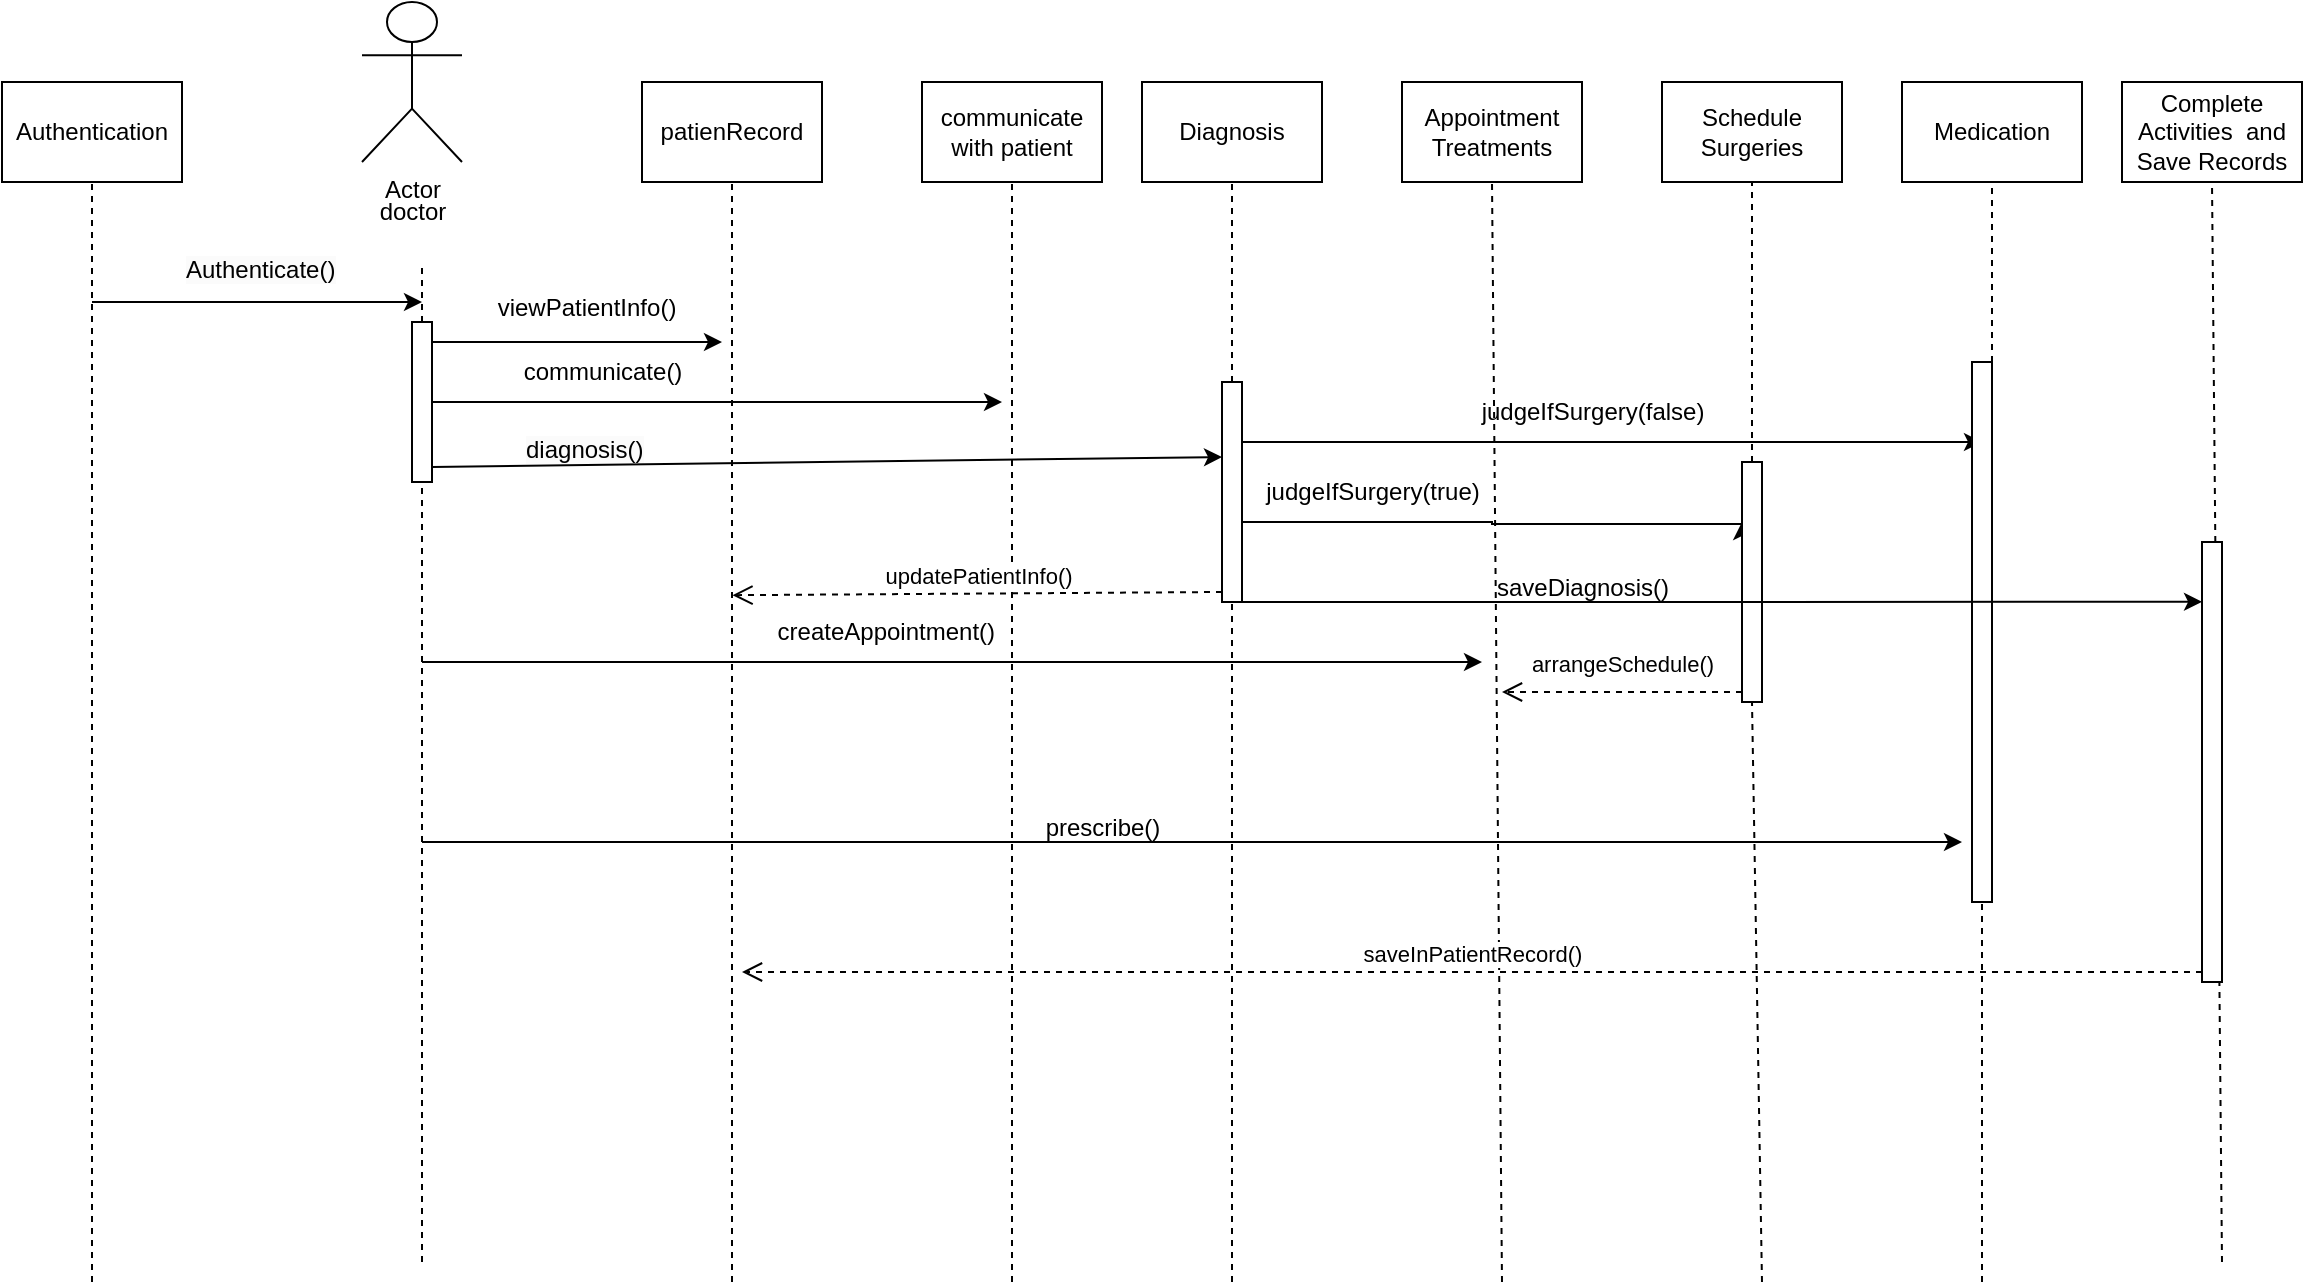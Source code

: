 <mxfile version="22.1.2" type="device">
  <diagram name="Page-1" id="2YBvvXClWsGukQMizWep">
    <mxGraphModel dx="1036" dy="606" grid="1" gridSize="10" guides="1" tooltips="1" connect="1" arrows="1" fold="1" page="1" pageScale="1" pageWidth="1654" pageHeight="2336" math="0" shadow="0">
      <root>
        <mxCell id="0" />
        <mxCell id="1" parent="0" />
        <mxCell id="dkU-PEhgUuoq_WJpzVdR-2" value="Actor" style="shape=umlActor;verticalLabelPosition=bottom;verticalAlign=top;html=1;outlineConnect=0;" vertex="1" parent="1">
          <mxGeometry x="210" y="200" width="50" height="80" as="geometry" />
        </mxCell>
        <mxCell id="dkU-PEhgUuoq_WJpzVdR-7" value="doctor" style="text;html=1;align=center;verticalAlign=middle;resizable=0;points=[];autosize=1;strokeColor=none;fillColor=none;" vertex="1" parent="1">
          <mxGeometry x="205" y="290" width="60" height="30" as="geometry" />
        </mxCell>
        <mxCell id="dkU-PEhgUuoq_WJpzVdR-9" value="Authentication" style="rounded=0;whiteSpace=wrap;html=1;" vertex="1" parent="1">
          <mxGeometry x="30" y="240" width="90" height="50" as="geometry" />
        </mxCell>
        <mxCell id="dkU-PEhgUuoq_WJpzVdR-10" value="" style="endArrow=none;dashed=1;html=1;rounded=0;" edge="1" parent="1" source="dkU-PEhgUuoq_WJpzVdR-58">
          <mxGeometry width="50" height="50" relative="1" as="geometry">
            <mxPoint x="240" y="830" as="sourcePoint" />
            <mxPoint x="240" y="330" as="targetPoint" />
          </mxGeometry>
        </mxCell>
        <mxCell id="dkU-PEhgUuoq_WJpzVdR-11" value="" style="endArrow=none;dashed=1;html=1;rounded=0;entryX=0.5;entryY=1;entryDx=0;entryDy=0;" edge="1" parent="1" target="dkU-PEhgUuoq_WJpzVdR-9">
          <mxGeometry width="50" height="50" relative="1" as="geometry">
            <mxPoint x="75" y="840" as="sourcePoint" />
            <mxPoint x="90" y="410" as="targetPoint" />
          </mxGeometry>
        </mxCell>
        <mxCell id="dkU-PEhgUuoq_WJpzVdR-12" value="" style="endArrow=classic;html=1;rounded=0;" edge="1" parent="1">
          <mxGeometry width="50" height="50" relative="1" as="geometry">
            <mxPoint x="75" y="350" as="sourcePoint" />
            <mxPoint x="240" y="350" as="targetPoint" />
          </mxGeometry>
        </mxCell>
        <mxCell id="dkU-PEhgUuoq_WJpzVdR-16" value="&lt;span style=&quot;color: rgb(0, 0, 0); font-family: Helvetica; font-size: 12px; font-style: normal; font-variant-ligatures: normal; font-variant-caps: normal; font-weight: 400; letter-spacing: normal; orphans: 2; text-align: center; text-indent: 0px; text-transform: none; widows: 2; word-spacing: 0px; -webkit-text-stroke-width: 0px; background-color: rgb(251, 251, 251); text-decoration-thickness: initial; text-decoration-style: initial; text-decoration-color: initial; float: none; display: inline !important;&quot;&gt;Authenticate()&lt;/span&gt;" style="text;whiteSpace=wrap;html=1;" vertex="1" parent="1">
          <mxGeometry x="120" y="320" width="110" height="40" as="geometry" />
        </mxCell>
        <mxCell id="dkU-PEhgUuoq_WJpzVdR-17" value="patienRecord" style="rounded=0;whiteSpace=wrap;html=1;" vertex="1" parent="1">
          <mxGeometry x="350" y="240" width="90" height="50" as="geometry" />
        </mxCell>
        <mxCell id="dkU-PEhgUuoq_WJpzVdR-18" value="" style="endArrow=none;dashed=1;html=1;rounded=0;entryX=0.5;entryY=1;entryDx=0;entryDy=0;" edge="1" parent="1" target="dkU-PEhgUuoq_WJpzVdR-17">
          <mxGeometry width="50" height="50" relative="1" as="geometry">
            <mxPoint x="395" y="840" as="sourcePoint" />
            <mxPoint x="410" y="410" as="targetPoint" />
          </mxGeometry>
        </mxCell>
        <mxCell id="dkU-PEhgUuoq_WJpzVdR-19" value="" style="endArrow=classic;html=1;rounded=0;" edge="1" parent="1">
          <mxGeometry width="50" height="50" relative="1" as="geometry">
            <mxPoint x="240" y="370" as="sourcePoint" />
            <mxPoint x="390" y="370" as="targetPoint" />
          </mxGeometry>
        </mxCell>
        <mxCell id="dkU-PEhgUuoq_WJpzVdR-24" value="Complete Activities&amp;nbsp; and Save Records" style="rounded=0;whiteSpace=wrap;html=1;" vertex="1" parent="1">
          <mxGeometry x="1090" y="240" width="90" height="50" as="geometry" />
        </mxCell>
        <mxCell id="dkU-PEhgUuoq_WJpzVdR-25" value="" style="endArrow=none;dashed=1;html=1;rounded=0;entryX=0.5;entryY=1;entryDx=0;entryDy=0;" edge="1" parent="1" target="dkU-PEhgUuoq_WJpzVdR-24">
          <mxGeometry width="50" height="50" relative="1" as="geometry">
            <mxPoint x="1140" y="830" as="sourcePoint" />
            <mxPoint x="1220" y="410" as="targetPoint" />
          </mxGeometry>
        </mxCell>
        <mxCell id="dkU-PEhgUuoq_WJpzVdR-26" value="" style="endArrow=classic;html=1;rounded=0;" edge="1" parent="1">
          <mxGeometry width="50" height="50" relative="1" as="geometry">
            <mxPoint x="240" y="530" as="sourcePoint" />
            <mxPoint x="770" y="530" as="targetPoint" />
          </mxGeometry>
        </mxCell>
        <mxCell id="dkU-PEhgUuoq_WJpzVdR-27" value="&amp;nbsp;createAppointment()&lt;br style=&quot;border-color: var(--border-color); text-align: left;&quot;&gt;" style="text;html=1;align=center;verticalAlign=middle;resizable=0;points=[];autosize=1;strokeColor=none;fillColor=none;" vertex="1" parent="1">
          <mxGeometry x="400" y="500" width="140" height="30" as="geometry" />
        </mxCell>
        <mxCell id="dkU-PEhgUuoq_WJpzVdR-28" value="" style="endArrow=classic;html=1;rounded=0;" edge="1" parent="1">
          <mxGeometry width="50" height="50" relative="1" as="geometry">
            <mxPoint x="245" y="400" as="sourcePoint" />
            <mxPoint x="530" y="400" as="targetPoint" />
          </mxGeometry>
        </mxCell>
        <mxCell id="dkU-PEhgUuoq_WJpzVdR-30" value="&lt;span style=&quot;border-color: var(--border-color); color: rgb(0, 0, 0); font-family: Helvetica; font-size: 12px; font-style: normal; font-variant-ligatures: normal; font-variant-caps: normal; font-weight: 400; letter-spacing: normal; orphans: 2; text-indent: 0px; text-transform: none; widows: 2; word-spacing: 0px; -webkit-text-stroke-width: 0px; background-color: rgb(251, 251, 251); text-decoration-thickness: initial; text-decoration-style: initial; text-decoration-color: initial; text-align: left;&quot;&gt;diagnosis()&lt;/span&gt;" style="text;whiteSpace=wrap;html=1;" vertex="1" parent="1">
          <mxGeometry x="290" y="410" width="110" height="40" as="geometry" />
        </mxCell>
        <mxCell id="dkU-PEhgUuoq_WJpzVdR-32" value="communicate with patient" style="rounded=0;whiteSpace=wrap;html=1;" vertex="1" parent="1">
          <mxGeometry x="490" y="240" width="90" height="50" as="geometry" />
        </mxCell>
        <mxCell id="dkU-PEhgUuoq_WJpzVdR-33" value="" style="endArrow=none;dashed=1;html=1;rounded=0;entryX=0.5;entryY=1;entryDx=0;entryDy=0;" edge="1" parent="1" target="dkU-PEhgUuoq_WJpzVdR-32">
          <mxGeometry width="50" height="50" relative="1" as="geometry">
            <mxPoint x="535" y="840" as="sourcePoint" />
            <mxPoint x="440" y="355" as="targetPoint" />
          </mxGeometry>
        </mxCell>
        <mxCell id="dkU-PEhgUuoq_WJpzVdR-35" value="communicate()" style="text;html=1;align=center;verticalAlign=middle;resizable=0;points=[];autosize=1;strokeColor=none;fillColor=none;" vertex="1" parent="1">
          <mxGeometry x="280" y="370" width="100" height="30" as="geometry" />
        </mxCell>
        <mxCell id="dkU-PEhgUuoq_WJpzVdR-36" value="" style="endArrow=classic;html=1;rounded=0;entryX=0;entryY=0;entryDx=0;entryDy=5;entryPerimeter=0;" edge="1" parent="1">
          <mxGeometry width="50" height="50" relative="1" as="geometry">
            <mxPoint x="245" y="432.5" as="sourcePoint" />
            <mxPoint x="640" y="427.5" as="targetPoint" />
          </mxGeometry>
        </mxCell>
        <mxCell id="dkU-PEhgUuoq_WJpzVdR-39" value="Schedule Surgeries" style="rounded=0;whiteSpace=wrap;html=1;" vertex="1" parent="1">
          <mxGeometry x="860" y="240" width="90" height="50" as="geometry" />
        </mxCell>
        <mxCell id="dkU-PEhgUuoq_WJpzVdR-40" value="" style="endArrow=none;dashed=1;html=1;rounded=0;entryX=0.5;entryY=1;entryDx=0;entryDy=0;" edge="1" parent="1" target="dkU-PEhgUuoq_WJpzVdR-39" source="dkU-PEhgUuoq_WJpzVdR-67">
          <mxGeometry width="50" height="50" relative="1" as="geometry">
            <mxPoint x="910" y="840" as="sourcePoint" />
            <mxPoint x="1050" y="410" as="targetPoint" />
          </mxGeometry>
        </mxCell>
        <mxCell id="dkU-PEhgUuoq_WJpzVdR-46" value="Diagnosis" style="rounded=0;whiteSpace=wrap;html=1;" vertex="1" parent="1">
          <mxGeometry x="600" y="240" width="90" height="50" as="geometry" />
        </mxCell>
        <mxCell id="dkU-PEhgUuoq_WJpzVdR-47" value="" style="endArrow=none;dashed=1;html=1;rounded=0;entryX=0.5;entryY=1;entryDx=0;entryDy=0;" edge="1" parent="1" target="dkU-PEhgUuoq_WJpzVdR-46">
          <mxGeometry width="50" height="50" relative="1" as="geometry">
            <mxPoint x="645" y="840" as="sourcePoint" />
            <mxPoint x="1065" y="410" as="targetPoint" />
          </mxGeometry>
        </mxCell>
        <mxCell id="dkU-PEhgUuoq_WJpzVdR-21" value="&lt;p style=&quot;border-color: var(--border-color); text-align: left; margin: 0px 0px 0px 4px;&quot;&gt;viewPatientInfo()&lt;/p&gt;&lt;p style=&quot;border-color: var(--border-color); text-align: left; margin: 0px 0px 0px 4px;&quot;&gt;&lt;br&gt;&lt;/p&gt;" style="text;html=1;align=center;verticalAlign=middle;resizable=0;points=[];autosize=1;strokeColor=none;fillColor=none;" vertex="1" parent="1">
          <mxGeometry x="260" y="340" width="120" height="40" as="geometry" />
        </mxCell>
        <mxCell id="dkU-PEhgUuoq_WJpzVdR-54" value="Appointment Treatments" style="rounded=0;whiteSpace=wrap;html=1;" vertex="1" parent="1">
          <mxGeometry x="730" y="240" width="90" height="50" as="geometry" />
        </mxCell>
        <mxCell id="dkU-PEhgUuoq_WJpzVdR-55" value="" style="endArrow=none;dashed=1;html=1;rounded=0;entryX=0.5;entryY=1;entryDx=0;entryDy=0;" edge="1" parent="1" target="dkU-PEhgUuoq_WJpzVdR-54">
          <mxGeometry width="50" height="50" relative="1" as="geometry">
            <mxPoint x="780" y="840" as="sourcePoint" />
            <mxPoint x="760" y="410" as="targetPoint" />
          </mxGeometry>
        </mxCell>
        <mxCell id="dkU-PEhgUuoq_WJpzVdR-57" value="" style="endArrow=none;dashed=1;html=1;rounded=0;" edge="1" parent="1" target="dkU-PEhgUuoq_WJpzVdR-58">
          <mxGeometry width="50" height="50" relative="1" as="geometry">
            <mxPoint x="240" y="830" as="sourcePoint" />
            <mxPoint x="240" y="330" as="targetPoint" />
          </mxGeometry>
        </mxCell>
        <mxCell id="dkU-PEhgUuoq_WJpzVdR-58" value="" style="html=1;points=[[0,0,0,0,5],[0,1,0,0,-5],[1,0,0,0,5],[1,1,0,0,-5]];perimeter=orthogonalPerimeter;outlineConnect=0;targetShapes=umlLifeline;portConstraint=eastwest;newEdgeStyle={&quot;curved&quot;:0,&quot;rounded&quot;:0};" vertex="1" parent="1">
          <mxGeometry x="235" y="360" width="10" height="80" as="geometry" />
        </mxCell>
        <mxCell id="dkU-PEhgUuoq_WJpzVdR-63" style="edgeStyle=orthogonalEdgeStyle;rounded=0;orthogonalLoop=1;jettySize=auto;html=1;curved=0;" edge="1" parent="1" source="dkU-PEhgUuoq_WJpzVdR-59">
          <mxGeometry relative="1" as="geometry">
            <mxPoint x="900" y="460" as="targetPoint" />
            <Array as="points">
              <mxPoint x="775" y="460" />
              <mxPoint x="775" y="461" />
            </Array>
          </mxGeometry>
        </mxCell>
        <mxCell id="dkU-PEhgUuoq_WJpzVdR-59" value="" style="html=1;points=[[0,0,0,0,5],[0,1,0,0,-5],[1,0,0,0,5],[1,1,0,0,-5]];perimeter=orthogonalPerimeter;outlineConnect=0;targetShapes=umlLifeline;portConstraint=eastwest;newEdgeStyle={&quot;curved&quot;:0,&quot;rounded&quot;:0};" vertex="1" parent="1">
          <mxGeometry x="640" y="390" width="10" height="110" as="geometry" />
        </mxCell>
        <mxCell id="dkU-PEhgUuoq_WJpzVdR-61" value="updatePatientInfo()" style="html=1;verticalAlign=bottom;endArrow=open;dashed=1;endSize=8;curved=0;rounded=0;exitX=0;exitY=1;exitDx=0;exitDy=-5;entryX=0.002;entryY=-0.047;entryDx=0;entryDy=0;entryPerimeter=0;" edge="1" source="dkU-PEhgUuoq_WJpzVdR-59" parent="1">
          <mxGeometry x="-0.003" relative="1" as="geometry">
            <mxPoint x="395.24" y="496.59" as="targetPoint" />
            <mxPoint as="offset" />
          </mxGeometry>
        </mxCell>
        <mxCell id="dkU-PEhgUuoq_WJpzVdR-64" value="judgeIfSurgery(true)" style="text;html=1;align=center;verticalAlign=middle;resizable=0;points=[];autosize=1;strokeColor=none;fillColor=none;" vertex="1" parent="1">
          <mxGeometry x="650" y="430" width="130" height="30" as="geometry" />
        </mxCell>
        <mxCell id="dkU-PEhgUuoq_WJpzVdR-69" value="arrangeSchedule()" style="html=1;verticalAlign=bottom;endArrow=open;dashed=1;endSize=8;curved=0;rounded=0;exitX=0;exitY=1;exitDx=0;exitDy=-5;" edge="1" source="dkU-PEhgUuoq_WJpzVdR-67" parent="1">
          <mxGeometry y="-5" relative="1" as="geometry">
            <mxPoint x="780" y="545" as="targetPoint" />
            <mxPoint as="offset" />
          </mxGeometry>
        </mxCell>
        <mxCell id="dkU-PEhgUuoq_WJpzVdR-70" value="" style="endArrow=none;dashed=1;html=1;rounded=0;entryX=0.5;entryY=1;entryDx=0;entryDy=0;" edge="1" parent="1" target="dkU-PEhgUuoq_WJpzVdR-67">
          <mxGeometry width="50" height="50" relative="1" as="geometry">
            <mxPoint x="910" y="840" as="sourcePoint" />
            <mxPoint x="905" y="290" as="targetPoint" />
          </mxGeometry>
        </mxCell>
        <mxCell id="dkU-PEhgUuoq_WJpzVdR-67" value="" style="html=1;points=[[0,0,0,0,5],[0,1,0,0,-5],[1,0,0,0,5],[1,1,0,0,-5]];perimeter=orthogonalPerimeter;outlineConnect=0;targetShapes=umlLifeline;portConstraint=eastwest;newEdgeStyle={&quot;curved&quot;:0,&quot;rounded&quot;:0};" vertex="1" parent="1">
          <mxGeometry x="900" y="430" width="10" height="120" as="geometry" />
        </mxCell>
        <mxCell id="dkU-PEhgUuoq_WJpzVdR-71" value="" style="html=1;points=[[0,0,0,0,5],[0,1,0,0,-5],[1,0,0,0,5],[1,1,0,0,-5]];perimeter=orthogonalPerimeter;outlineConnect=0;targetShapes=umlLifeline;portConstraint=eastwest;newEdgeStyle={&quot;curved&quot;:0,&quot;rounded&quot;:0};" vertex="1" parent="1">
          <mxGeometry x="1130" y="470" width="10" height="220" as="geometry" />
        </mxCell>
        <mxCell id="dkU-PEhgUuoq_WJpzVdR-73" value="saveInPatientRecord()" style="html=1;verticalAlign=bottom;endArrow=open;dashed=1;endSize=8;curved=0;rounded=0;exitX=0;exitY=1;exitDx=0;exitDy=-5;" edge="1" source="dkU-PEhgUuoq_WJpzVdR-71" parent="1">
          <mxGeometry relative="1" as="geometry">
            <mxPoint x="400" y="685" as="targetPoint" />
          </mxGeometry>
        </mxCell>
        <mxCell id="dkU-PEhgUuoq_WJpzVdR-75" value="Medication" style="rounded=0;whiteSpace=wrap;html=1;" vertex="1" parent="1">
          <mxGeometry x="980" y="240" width="90" height="50" as="geometry" />
        </mxCell>
        <mxCell id="dkU-PEhgUuoq_WJpzVdR-76" value="" style="endArrow=none;dashed=1;html=1;rounded=0;entryX=0.5;entryY=1;entryDx=0;entryDy=0;" edge="1" parent="1" target="dkU-PEhgUuoq_WJpzVdR-75" source="dkU-PEhgUuoq_WJpzVdR-81">
          <mxGeometry width="50" height="50" relative="1" as="geometry">
            <mxPoint x="1030" y="840" as="sourcePoint" />
            <mxPoint x="1010" y="410" as="targetPoint" />
          </mxGeometry>
        </mxCell>
        <mxCell id="dkU-PEhgUuoq_WJpzVdR-78" value="" style="endArrow=classic;html=1;rounded=0;" edge="1" parent="1">
          <mxGeometry width="50" height="50" relative="1" as="geometry">
            <mxPoint x="650" y="420" as="sourcePoint" />
            <mxPoint x="1020" y="420" as="targetPoint" />
          </mxGeometry>
        </mxCell>
        <mxCell id="dkU-PEhgUuoq_WJpzVdR-79" value="judgeIfSurgery(false)" style="text;html=1;align=center;verticalAlign=middle;resizable=0;points=[];autosize=1;strokeColor=none;fillColor=none;" vertex="1" parent="1">
          <mxGeometry x="760" y="390" width="130" height="30" as="geometry" />
        </mxCell>
        <mxCell id="dkU-PEhgUuoq_WJpzVdR-80" value="" style="endArrow=none;dashed=1;html=1;rounded=0;entryX=0.5;entryY=1;entryDx=0;entryDy=0;" edge="1" parent="1" target="dkU-PEhgUuoq_WJpzVdR-81">
          <mxGeometry width="50" height="50" relative="1" as="geometry">
            <mxPoint x="1020" y="840" as="sourcePoint" />
            <mxPoint x="1025" y="290" as="targetPoint" />
          </mxGeometry>
        </mxCell>
        <mxCell id="dkU-PEhgUuoq_WJpzVdR-81" value="" style="html=1;points=[[0,0,0,0,5],[0,1,0,0,-5],[1,0,0,0,5],[1,1,0,0,-5]];perimeter=orthogonalPerimeter;outlineConnect=0;targetShapes=umlLifeline;portConstraint=eastwest;newEdgeStyle={&quot;curved&quot;:0,&quot;rounded&quot;:0};" vertex="1" parent="1">
          <mxGeometry x="1015" y="380" width="10" height="270" as="geometry" />
        </mxCell>
        <mxCell id="dkU-PEhgUuoq_WJpzVdR-85" value="" style="endArrow=classic;html=1;rounded=0;" edge="1" parent="1">
          <mxGeometry width="50" height="50" relative="1" as="geometry">
            <mxPoint x="240" y="620" as="sourcePoint" />
            <mxPoint x="1010" y="620" as="targetPoint" />
          </mxGeometry>
        </mxCell>
        <mxCell id="dkU-PEhgUuoq_WJpzVdR-86" value="prescribe()" style="text;html=1;align=center;verticalAlign=middle;resizable=0;points=[];autosize=1;strokeColor=none;fillColor=none;" vertex="1" parent="1">
          <mxGeometry x="540" y="598" width="80" height="30" as="geometry" />
        </mxCell>
        <mxCell id="dkU-PEhgUuoq_WJpzVdR-88" value="" style="endArrow=classic;html=1;rounded=0;entryX=0;entryY=0.136;entryDx=0;entryDy=0;entryPerimeter=0;" edge="1" parent="1" target="dkU-PEhgUuoq_WJpzVdR-71">
          <mxGeometry width="50" height="50" relative="1" as="geometry">
            <mxPoint x="650" y="500" as="sourcePoint" />
            <mxPoint x="700" y="450" as="targetPoint" />
          </mxGeometry>
        </mxCell>
        <mxCell id="dkU-PEhgUuoq_WJpzVdR-89" value="saveDiagnosis()" style="text;html=1;align=center;verticalAlign=middle;resizable=0;points=[];autosize=1;strokeColor=none;fillColor=none;" vertex="1" parent="1">
          <mxGeometry x="765" y="478" width="110" height="30" as="geometry" />
        </mxCell>
      </root>
    </mxGraphModel>
  </diagram>
</mxfile>
